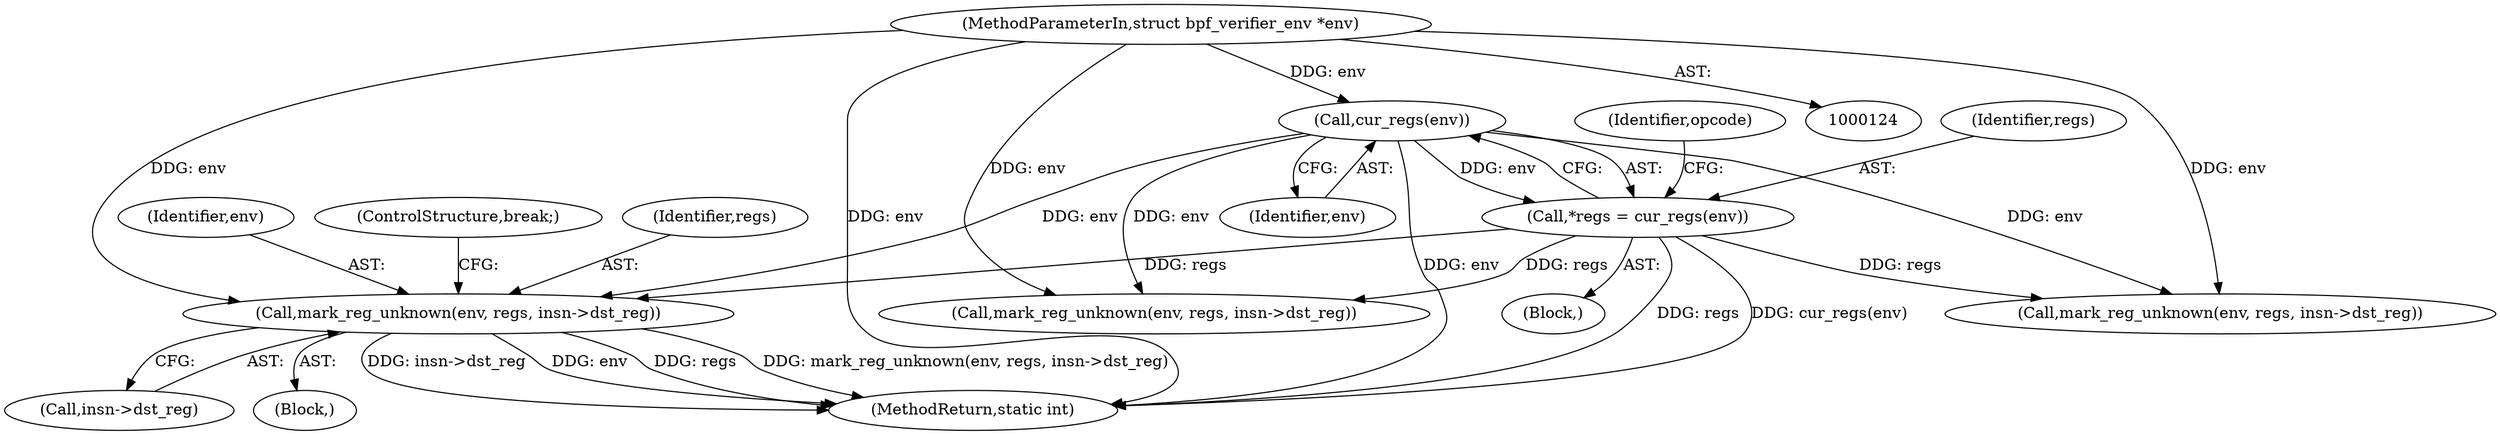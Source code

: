 digraph "0_linux_bb7f0f989ca7de1153bd128a40a71709e339fa03_0@pointer" {
"1000657" [label="(Call,mark_reg_unknown(env, regs, insn->dst_reg))"];
"1000133" [label="(Call,cur_regs(env))"];
"1000125" [label="(MethodParameterIn,struct bpf_verifier_env *env)"];
"1000131" [label="(Call,*regs = cur_regs(env))"];
"1000134" [label="(Identifier,env)"];
"1000725" [label="(Call,mark_reg_unknown(env, regs, insn->dst_reg))"];
"1000129" [label="(Block,)"];
"1000658" [label="(Identifier,env)"];
"1000657" [label="(Call,mark_reg_unknown(env, regs, insn->dst_reg))"];
"1000663" [label="(ControlStructure,break;)"];
"1000137" [label="(Identifier,opcode)"];
"1000803" [label="(MethodReturn,static int)"];
"1000125" [label="(MethodParameterIn,struct bpf_verifier_env *env)"];
"1000775" [label="(Call,mark_reg_unknown(env, regs, insn->dst_reg))"];
"1000132" [label="(Identifier,regs)"];
"1000660" [label="(Call,insn->dst_reg)"];
"1000659" [label="(Identifier,regs)"];
"1000133" [label="(Call,cur_regs(env))"];
"1000131" [label="(Call,*regs = cur_regs(env))"];
"1000656" [label="(Block,)"];
"1000657" -> "1000656"  [label="AST: "];
"1000657" -> "1000660"  [label="CFG: "];
"1000658" -> "1000657"  [label="AST: "];
"1000659" -> "1000657"  [label="AST: "];
"1000660" -> "1000657"  [label="AST: "];
"1000663" -> "1000657"  [label="CFG: "];
"1000657" -> "1000803"  [label="DDG: insn->dst_reg"];
"1000657" -> "1000803"  [label="DDG: env"];
"1000657" -> "1000803"  [label="DDG: regs"];
"1000657" -> "1000803"  [label="DDG: mark_reg_unknown(env, regs, insn->dst_reg)"];
"1000133" -> "1000657"  [label="DDG: env"];
"1000125" -> "1000657"  [label="DDG: env"];
"1000131" -> "1000657"  [label="DDG: regs"];
"1000133" -> "1000131"  [label="AST: "];
"1000133" -> "1000134"  [label="CFG: "];
"1000134" -> "1000133"  [label="AST: "];
"1000131" -> "1000133"  [label="CFG: "];
"1000133" -> "1000803"  [label="DDG: env"];
"1000133" -> "1000131"  [label="DDG: env"];
"1000125" -> "1000133"  [label="DDG: env"];
"1000133" -> "1000725"  [label="DDG: env"];
"1000133" -> "1000775"  [label="DDG: env"];
"1000125" -> "1000124"  [label="AST: "];
"1000125" -> "1000803"  [label="DDG: env"];
"1000125" -> "1000725"  [label="DDG: env"];
"1000125" -> "1000775"  [label="DDG: env"];
"1000131" -> "1000129"  [label="AST: "];
"1000132" -> "1000131"  [label="AST: "];
"1000137" -> "1000131"  [label="CFG: "];
"1000131" -> "1000803"  [label="DDG: regs"];
"1000131" -> "1000803"  [label="DDG: cur_regs(env)"];
"1000131" -> "1000725"  [label="DDG: regs"];
"1000131" -> "1000775"  [label="DDG: regs"];
}
